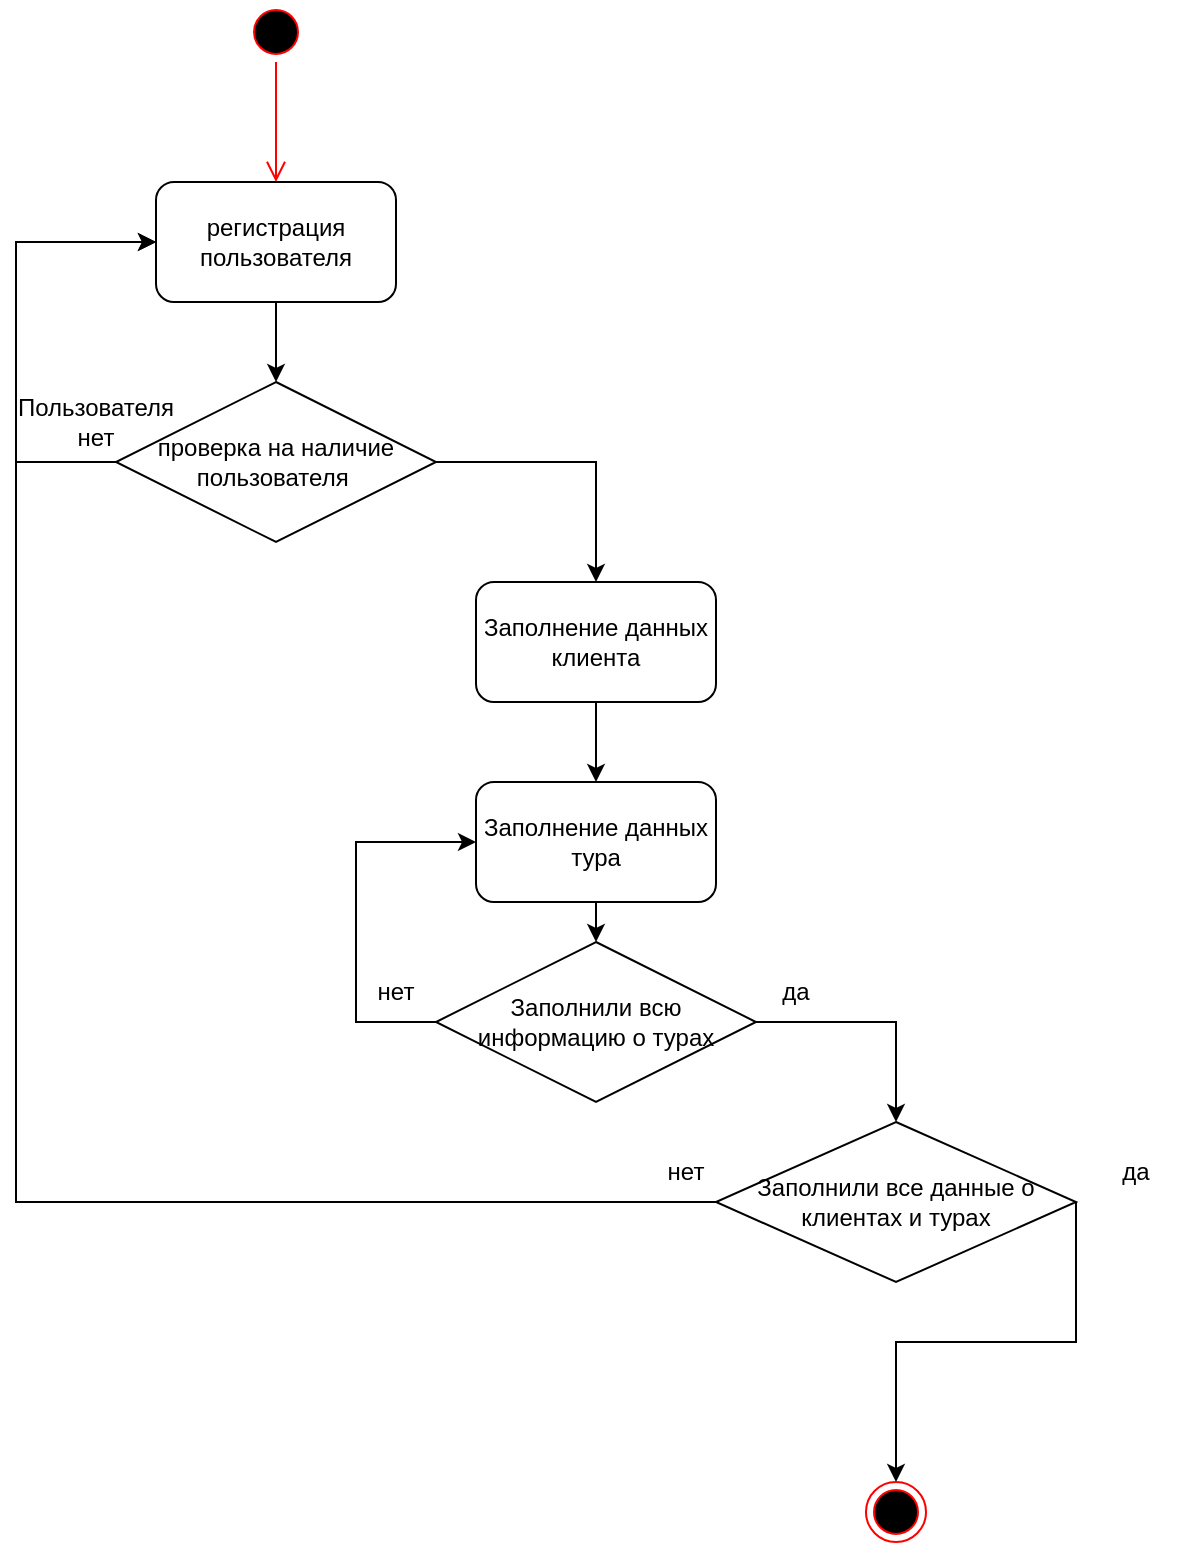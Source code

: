 <mxfile version="22.1.16" type="device">
  <diagram name="Page-1" id="0783ab3e-0a74-02c8-0abd-f7b4e66b4bec">
    <mxGraphModel dx="990" dy="580" grid="1" gridSize="10" guides="1" tooltips="1" connect="1" arrows="1" fold="1" page="1" pageScale="1" pageWidth="850" pageHeight="1100" background="none" math="0" shadow="0">
      <root>
        <mxCell id="0" />
        <mxCell id="1" parent="0" />
        <mxCell id="fvYRFao9qfj0C6BONdJA-1" value="регистрация пользователя" style="rounded=1;whiteSpace=wrap;html=1;" vertex="1" parent="1">
          <mxGeometry x="130" y="110" width="120" height="60" as="geometry" />
        </mxCell>
        <mxCell id="fvYRFao9qfj0C6BONdJA-2" value="" style="ellipse;html=1;shape=startState;fillColor=#000000;strokeColor=#ff0000;" vertex="1" parent="1">
          <mxGeometry x="175" y="20" width="30" height="30" as="geometry" />
        </mxCell>
        <mxCell id="fvYRFao9qfj0C6BONdJA-3" value="" style="edgeStyle=orthogonalEdgeStyle;html=1;verticalAlign=bottom;endArrow=open;endSize=8;strokeColor=#ff0000;rounded=0;entryX=0.5;entryY=0;entryDx=0;entryDy=0;" edge="1" source="fvYRFao9qfj0C6BONdJA-2" parent="1" target="fvYRFao9qfj0C6BONdJA-1">
          <mxGeometry relative="1" as="geometry">
            <mxPoint x="185" y="110" as="targetPoint" />
            <Array as="points">
              <mxPoint x="190" y="60" />
              <mxPoint x="190" y="60" />
            </Array>
          </mxGeometry>
        </mxCell>
        <mxCell id="fvYRFao9qfj0C6BONdJA-6" style="edgeStyle=orthogonalEdgeStyle;rounded=0;orthogonalLoop=1;jettySize=auto;html=1;exitX=0;exitY=0.5;exitDx=0;exitDy=0;entryX=0;entryY=0.5;entryDx=0;entryDy=0;" edge="1" parent="1" source="fvYRFao9qfj0C6BONdJA-4" target="fvYRFao9qfj0C6BONdJA-1">
          <mxGeometry relative="1" as="geometry">
            <Array as="points">
              <mxPoint x="60" y="250" />
              <mxPoint x="60" y="140" />
            </Array>
          </mxGeometry>
        </mxCell>
        <mxCell id="fvYRFao9qfj0C6BONdJA-9" style="edgeStyle=orthogonalEdgeStyle;rounded=0;orthogonalLoop=1;jettySize=auto;html=1;exitX=1;exitY=0.5;exitDx=0;exitDy=0;entryX=0.5;entryY=0;entryDx=0;entryDy=0;" edge="1" parent="1" source="fvYRFao9qfj0C6BONdJA-4" target="fvYRFao9qfj0C6BONdJA-8">
          <mxGeometry relative="1" as="geometry" />
        </mxCell>
        <mxCell id="fvYRFao9qfj0C6BONdJA-4" value="проверка на наличие пользователя&amp;nbsp;" style="rhombus;whiteSpace=wrap;html=1;" vertex="1" parent="1">
          <mxGeometry x="110" y="210" width="160" height="80" as="geometry" />
        </mxCell>
        <mxCell id="fvYRFao9qfj0C6BONdJA-5" value="" style="endArrow=classic;html=1;rounded=0;exitX=0.5;exitY=1;exitDx=0;exitDy=0;entryX=0.5;entryY=0;entryDx=0;entryDy=0;" edge="1" parent="1" source="fvYRFao9qfj0C6BONdJA-1" target="fvYRFao9qfj0C6BONdJA-4">
          <mxGeometry width="50" height="50" relative="1" as="geometry">
            <mxPoint x="180" y="160" as="sourcePoint" />
            <mxPoint x="230" y="110" as="targetPoint" />
          </mxGeometry>
        </mxCell>
        <mxCell id="fvYRFao9qfj0C6BONdJA-7" value="Пользователя нет" style="text;html=1;strokeColor=none;fillColor=none;align=center;verticalAlign=middle;whiteSpace=wrap;rounded=0;" vertex="1" parent="1">
          <mxGeometry x="70" y="220" width="60" height="20" as="geometry" />
        </mxCell>
        <mxCell id="fvYRFao9qfj0C6BONdJA-13" style="edgeStyle=orthogonalEdgeStyle;rounded=0;orthogonalLoop=1;jettySize=auto;html=1;exitX=0.5;exitY=1;exitDx=0;exitDy=0;entryX=0.5;entryY=0;entryDx=0;entryDy=0;" edge="1" parent="1" source="fvYRFao9qfj0C6BONdJA-8" target="fvYRFao9qfj0C6BONdJA-11">
          <mxGeometry relative="1" as="geometry" />
        </mxCell>
        <mxCell id="fvYRFao9qfj0C6BONdJA-8" value="Заполнение данных клиента" style="rounded=1;whiteSpace=wrap;html=1;" vertex="1" parent="1">
          <mxGeometry x="290" y="310" width="120" height="60" as="geometry" />
        </mxCell>
        <mxCell id="fvYRFao9qfj0C6BONdJA-15" style="edgeStyle=orthogonalEdgeStyle;rounded=0;orthogonalLoop=1;jettySize=auto;html=1;exitX=0.5;exitY=1;exitDx=0;exitDy=0;entryX=0.5;entryY=0;entryDx=0;entryDy=0;" edge="1" parent="1" source="fvYRFao9qfj0C6BONdJA-11" target="fvYRFao9qfj0C6BONdJA-14">
          <mxGeometry relative="1" as="geometry" />
        </mxCell>
        <mxCell id="fvYRFao9qfj0C6BONdJA-11" value="Заполнение данных тура" style="rounded=1;whiteSpace=wrap;html=1;" vertex="1" parent="1">
          <mxGeometry x="290" y="410" width="120" height="60" as="geometry" />
        </mxCell>
        <mxCell id="fvYRFao9qfj0C6BONdJA-16" style="edgeStyle=orthogonalEdgeStyle;rounded=0;orthogonalLoop=1;jettySize=auto;html=1;exitX=0;exitY=0.5;exitDx=0;exitDy=0;entryX=0;entryY=0.5;entryDx=0;entryDy=0;" edge="1" parent="1" source="fvYRFao9qfj0C6BONdJA-14" target="fvYRFao9qfj0C6BONdJA-11">
          <mxGeometry relative="1" as="geometry">
            <Array as="points">
              <mxPoint x="230" y="530" />
              <mxPoint x="230" y="440" />
            </Array>
          </mxGeometry>
        </mxCell>
        <mxCell id="fvYRFao9qfj0C6BONdJA-21" style="edgeStyle=orthogonalEdgeStyle;rounded=0;orthogonalLoop=1;jettySize=auto;html=1;exitX=1;exitY=0.5;exitDx=0;exitDy=0;entryX=0.5;entryY=0;entryDx=0;entryDy=0;" edge="1" parent="1" source="fvYRFao9qfj0C6BONdJA-14" target="fvYRFao9qfj0C6BONdJA-19">
          <mxGeometry relative="1" as="geometry" />
        </mxCell>
        <mxCell id="fvYRFao9qfj0C6BONdJA-14" value="Заполнили всю информацию о турах" style="rhombus;whiteSpace=wrap;html=1;" vertex="1" parent="1">
          <mxGeometry x="270" y="490" width="160" height="80" as="geometry" />
        </mxCell>
        <mxCell id="fvYRFao9qfj0C6BONdJA-17" value="нет" style="text;html=1;strokeColor=none;fillColor=none;align=center;verticalAlign=middle;whiteSpace=wrap;rounded=0;" vertex="1" parent="1">
          <mxGeometry x="220" y="500" width="60" height="30" as="geometry" />
        </mxCell>
        <mxCell id="fvYRFao9qfj0C6BONdJA-22" style="edgeStyle=orthogonalEdgeStyle;rounded=0;orthogonalLoop=1;jettySize=auto;html=1;exitX=0;exitY=0.5;exitDx=0;exitDy=0;entryX=0;entryY=0.5;entryDx=0;entryDy=0;" edge="1" parent="1" source="fvYRFao9qfj0C6BONdJA-19" target="fvYRFao9qfj0C6BONdJA-1">
          <mxGeometry relative="1" as="geometry">
            <Array as="points">
              <mxPoint x="60" y="620" />
              <mxPoint x="60" y="140" />
            </Array>
          </mxGeometry>
        </mxCell>
        <mxCell id="fvYRFao9qfj0C6BONdJA-19" value="Заполнили все данные о клиентах и турах" style="rhombus;whiteSpace=wrap;html=1;" vertex="1" parent="1">
          <mxGeometry x="410" y="580" width="180" height="80" as="geometry" />
        </mxCell>
        <mxCell id="fvYRFao9qfj0C6BONdJA-23" value="нет" style="text;html=1;strokeColor=none;fillColor=none;align=center;verticalAlign=middle;whiteSpace=wrap;rounded=0;" vertex="1" parent="1">
          <mxGeometry x="365" y="590" width="60" height="30" as="geometry" />
        </mxCell>
        <mxCell id="fvYRFao9qfj0C6BONdJA-24" value="да" style="text;html=1;strokeColor=none;fillColor=none;align=center;verticalAlign=middle;whiteSpace=wrap;rounded=0;" vertex="1" parent="1">
          <mxGeometry x="420" y="500" width="60" height="30" as="geometry" />
        </mxCell>
        <mxCell id="fvYRFao9qfj0C6BONdJA-27" style="edgeStyle=orthogonalEdgeStyle;rounded=0;orthogonalLoop=1;jettySize=auto;html=1;exitX=0;exitY=1;exitDx=0;exitDy=0;entryX=0.5;entryY=0;entryDx=0;entryDy=0;" edge="1" parent="1" source="fvYRFao9qfj0C6BONdJA-25" target="fvYRFao9qfj0C6BONdJA-26">
          <mxGeometry relative="1" as="geometry" />
        </mxCell>
        <mxCell id="fvYRFao9qfj0C6BONdJA-25" value="да" style="text;html=1;strokeColor=none;fillColor=none;align=center;verticalAlign=middle;whiteSpace=wrap;rounded=0;" vertex="1" parent="1">
          <mxGeometry x="590" y="590" width="60" height="30" as="geometry" />
        </mxCell>
        <mxCell id="fvYRFao9qfj0C6BONdJA-26" value="" style="ellipse;html=1;shape=endState;fillColor=#000000;strokeColor=#ff0000;" vertex="1" parent="1">
          <mxGeometry x="485" y="760" width="30" height="30" as="geometry" />
        </mxCell>
      </root>
    </mxGraphModel>
  </diagram>
</mxfile>
